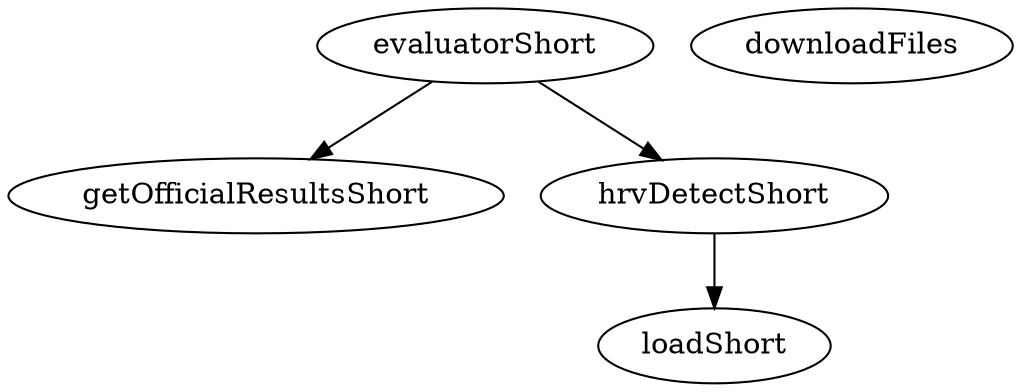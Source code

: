 /* Created by mdot for Matlab */
digraph m2html {
  evaluatorShort -> getOfficialResultsShort;
  evaluatorShort -> hrvDetectShort;
  hrvDetectShort -> loadShort;

  downloadFiles [URL="downloadFiles.html"];
  evaluatorShort [URL="evaluatorShort.html"];
  getOfficialResultsShort [URL="getOfficialResultsShort.html"];
  hrvDetectShort [URL="hrvDetectShort.html"];
  loadShort [URL="loadShort.html"];
}